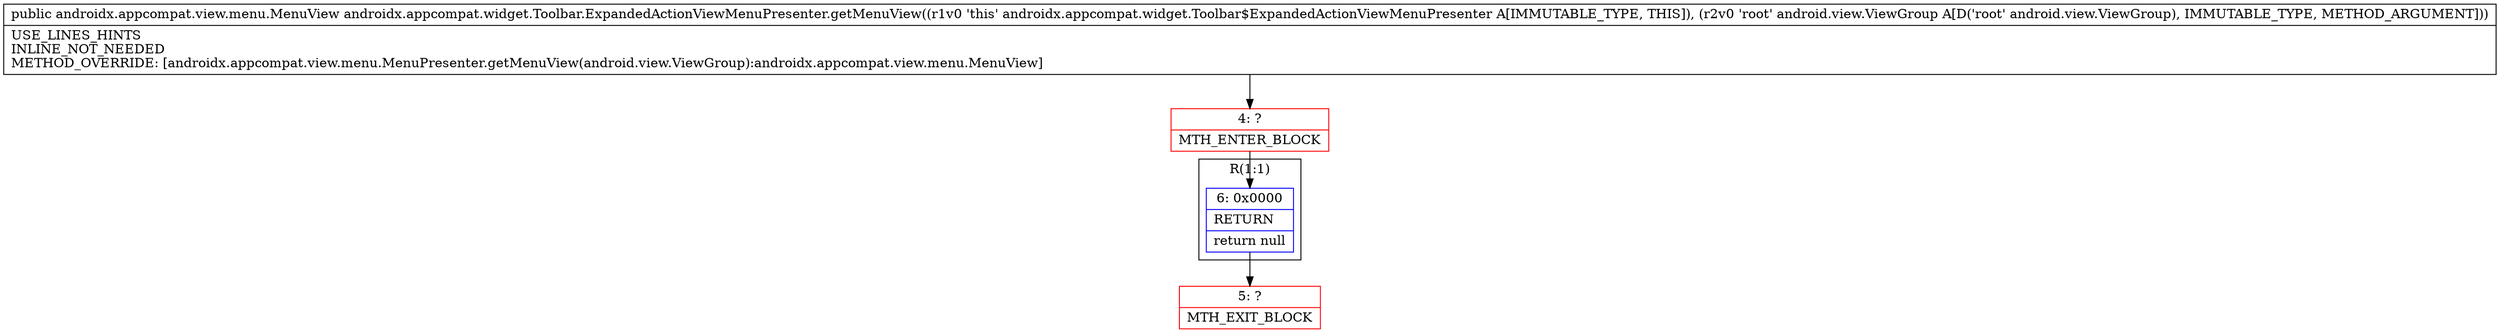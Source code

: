 digraph "CFG forandroidx.appcompat.widget.Toolbar.ExpandedActionViewMenuPresenter.getMenuView(Landroid\/view\/ViewGroup;)Landroidx\/appcompat\/view\/menu\/MenuView;" {
subgraph cluster_Region_602676899 {
label = "R(1:1)";
node [shape=record,color=blue];
Node_6 [shape=record,label="{6\:\ 0x0000|RETURN\l|return null\l}"];
}
Node_4 [shape=record,color=red,label="{4\:\ ?|MTH_ENTER_BLOCK\l}"];
Node_5 [shape=record,color=red,label="{5\:\ ?|MTH_EXIT_BLOCK\l}"];
MethodNode[shape=record,label="{public androidx.appcompat.view.menu.MenuView androidx.appcompat.widget.Toolbar.ExpandedActionViewMenuPresenter.getMenuView((r1v0 'this' androidx.appcompat.widget.Toolbar$ExpandedActionViewMenuPresenter A[IMMUTABLE_TYPE, THIS]), (r2v0 'root' android.view.ViewGroup A[D('root' android.view.ViewGroup), IMMUTABLE_TYPE, METHOD_ARGUMENT]))  | USE_LINES_HINTS\lINLINE_NOT_NEEDED\lMETHOD_OVERRIDE: [androidx.appcompat.view.menu.MenuPresenter.getMenuView(android.view.ViewGroup):androidx.appcompat.view.menu.MenuView]\l}"];
MethodNode -> Node_4;Node_6 -> Node_5;
Node_4 -> Node_6;
}

